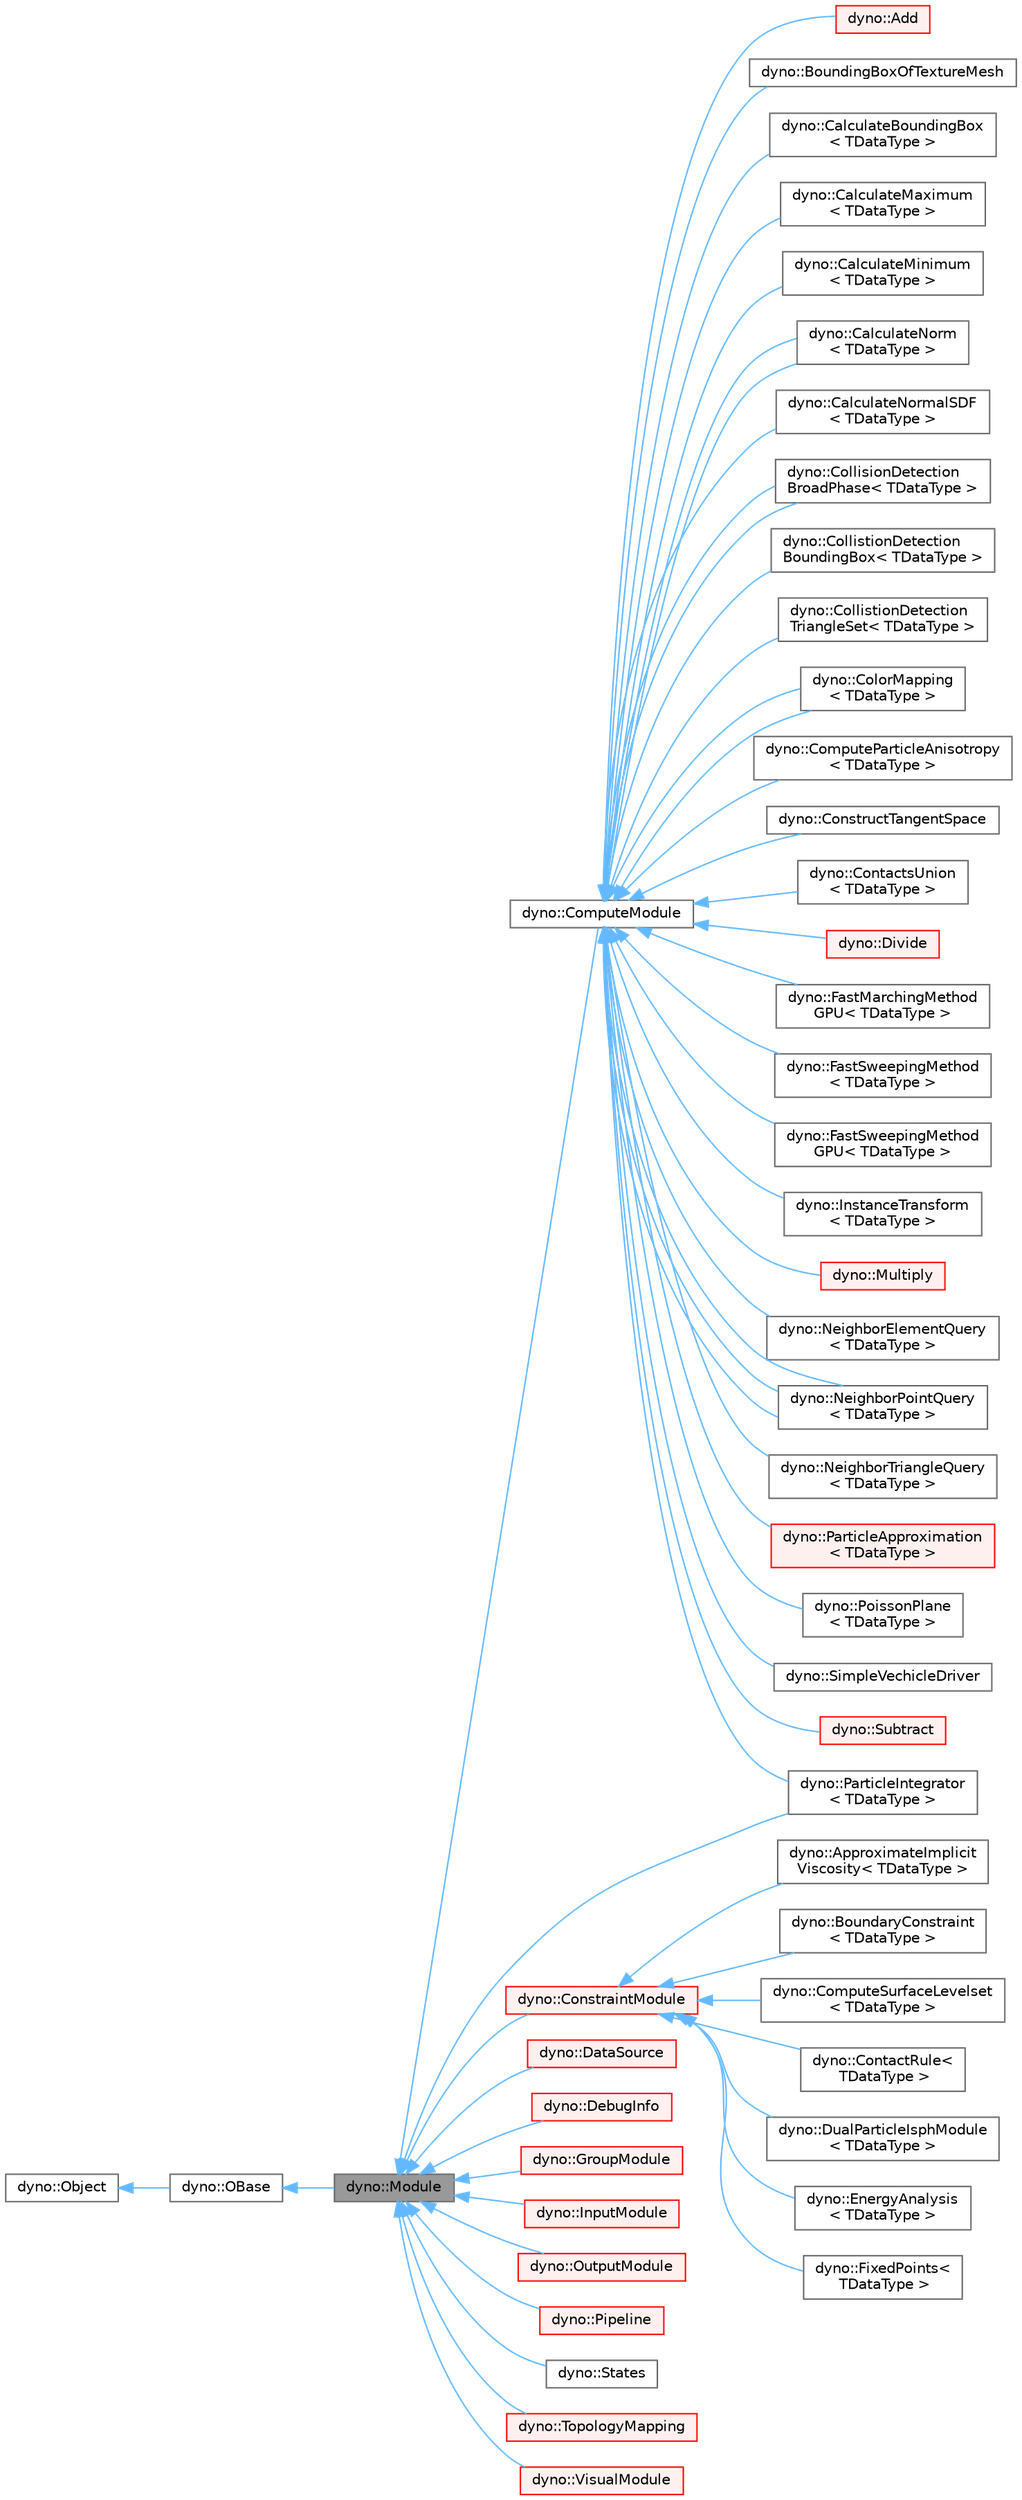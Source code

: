 digraph "dyno::Module"
{
 // LATEX_PDF_SIZE
  bgcolor="transparent";
  edge [fontname=Helvetica,fontsize=10,labelfontname=Helvetica,labelfontsize=10];
  node [fontname=Helvetica,fontsize=10,shape=box,height=0.2,width=0.4];
  rankdir="LR";
  Node1 [id="Node000001",label="dyno::Module",height=0.2,width=0.4,color="gray40", fillcolor="grey60", style="filled", fontcolor="black",tooltip=" "];
  Node2 -> Node1 [id="edge1_Node000001_Node000002",dir="back",color="steelblue1",style="solid",tooltip=" "];
  Node2 [id="Node000002",label="dyno::OBase",height=0.2,width=0.4,color="gray40", fillcolor="white", style="filled",URL="$classdyno_1_1_o_base.html",tooltip=" "];
  Node3 -> Node2 [id="edge2_Node000002_Node000003",dir="back",color="steelblue1",style="solid",tooltip=" "];
  Node3 [id="Node000003",label="dyno::Object",height=0.2,width=0.4,color="gray40", fillcolor="white", style="filled",URL="$classdyno_1_1_object.html",tooltip=" "];
  Node1 -> Node4 [id="edge3_Node000001_Node000004",dir="back",color="steelblue1",style="solid",tooltip=" "];
  Node4 [id="Node000004",label="dyno::ComputeModule",height=0.2,width=0.4,color="gray40", fillcolor="white", style="filled",URL="$classdyno_1_1_compute_module.html",tooltip=" "];
  Node4 -> Node5 [id="edge4_Node000004_Node000005",dir="back",color="steelblue1",style="solid",tooltip=" "];
  Node5 [id="Node000005",label="dyno::Add",height=0.2,width=0.4,color="red", fillcolor="#FFF0F0", style="filled",URL="$classdyno_1_1_add.html",tooltip=" "];
  Node4 -> Node7 [id="edge5_Node000004_Node000007",dir="back",color="steelblue1",style="solid",tooltip=" "];
  Node7 [id="Node000007",label="dyno::BoundingBoxOfTextureMesh",height=0.2,width=0.4,color="gray40", fillcolor="white", style="filled",URL="$classdyno_1_1_bounding_box_of_texture_mesh.html",tooltip="A class to facilitate showing the shape information."];
  Node4 -> Node8 [id="edge6_Node000004_Node000008",dir="back",color="steelblue1",style="solid",tooltip=" "];
  Node8 [id="Node000008",label="dyno::CalculateBoundingBox\l\< TDataType \>",height=0.2,width=0.4,color="gray40", fillcolor="white", style="filled",URL="$classdyno_1_1_calculate_bounding_box.html",tooltip="A class implementation to calculate bounding box."];
  Node4 -> Node9 [id="edge7_Node000004_Node000009",dir="back",color="steelblue1",style="solid",tooltip=" "];
  Node9 [id="Node000009",label="dyno::CalculateMaximum\l\< TDataType \>",height=0.2,width=0.4,color="gray40", fillcolor="white", style="filled",URL="$classdyno_1_1_calculate_maximum.html",tooltip=" "];
  Node4 -> Node10 [id="edge8_Node000004_Node000010",dir="back",color="steelblue1",style="solid",tooltip=" "];
  Node10 [id="Node000010",label="dyno::CalculateMinimum\l\< TDataType \>",height=0.2,width=0.4,color="gray40", fillcolor="white", style="filled",URL="$classdyno_1_1_calculate_minimum.html",tooltip=" "];
  Node4 -> Node11 [id="edge9_Node000004_Node000011",dir="back",color="steelblue1",style="solid",tooltip=" "];
  Node11 [id="Node000011",label="dyno::CalculateNorm\l\< TDataType \>",height=0.2,width=0.4,color="gray40", fillcolor="white", style="filled",URL="$classdyno_1_1_calculate_norm.html",tooltip=" "];
  Node4 -> Node11 [id="edge10_Node000004_Node000011",dir="back",color="steelblue1",style="solid",tooltip=" "];
  Node4 -> Node12 [id="edge11_Node000004_Node000012",dir="back",color="steelblue1",style="solid",tooltip=" "];
  Node12 [id="Node000012",label="dyno::CalculateNormalSDF\l\< TDataType \>",height=0.2,width=0.4,color="gray40", fillcolor="white", style="filled",URL="$classdyno_1_1_calculate_normal_s_d_f.html",tooltip=" "];
  Node4 -> Node13 [id="edge12_Node000004_Node000013",dir="back",color="steelblue1",style="solid",tooltip=" "];
  Node13 [id="Node000013",label="dyno::CollisionDetection\lBroadPhase\< TDataType \>",height=0.2,width=0.4,color="gray40", fillcolor="white", style="filled",URL="$classdyno_1_1_collision_detection_broad_phase.html",tooltip=" "];
  Node4 -> Node13 [id="edge13_Node000004_Node000013",dir="back",color="steelblue1",style="solid",tooltip=" "];
  Node4 -> Node14 [id="edge14_Node000004_Node000014",dir="back",color="steelblue1",style="solid",tooltip=" "];
  Node14 [id="Node000014",label="dyno::CollistionDetection\lBoundingBox\< TDataType \>",height=0.2,width=0.4,color="gray40", fillcolor="white", style="filled",URL="$classdyno_1_1_collistion_detection_bounding_box.html",tooltip=" "];
  Node4 -> Node15 [id="edge15_Node000004_Node000015",dir="back",color="steelblue1",style="solid",tooltip=" "];
  Node15 [id="Node000015",label="dyno::CollistionDetection\lTriangleSet\< TDataType \>",height=0.2,width=0.4,color="gray40", fillcolor="white", style="filled",URL="$classdyno_1_1_collistion_detection_triangle_set.html",tooltip=" "];
  Node4 -> Node16 [id="edge16_Node000004_Node000016",dir="back",color="steelblue1",style="solid",tooltip=" "];
  Node16 [id="Node000016",label="dyno::ColorMapping\l\< TDataType \>",height=0.2,width=0.4,color="gray40", fillcolor="white", style="filled",URL="$classdyno_1_1_color_mapping.html",tooltip=" "];
  Node4 -> Node16 [id="edge17_Node000004_Node000016",dir="back",color="steelblue1",style="solid",tooltip=" "];
  Node4 -> Node17 [id="edge18_Node000004_Node000017",dir="back",color="steelblue1",style="solid",tooltip=" "];
  Node17 [id="Node000017",label="dyno::ComputeParticleAnisotropy\l\< TDataType \>",height=0.2,width=0.4,color="gray40", fillcolor="white", style="filled",URL="$classdyno_1_1_compute_particle_anisotropy.html",tooltip=" "];
  Node4 -> Node18 [id="edge19_Node000004_Node000018",dir="back",color="steelblue1",style="solid",tooltip=" "];
  Node18 [id="Node000018",label="dyno::ConstructTangentSpace",height=0.2,width=0.4,color="gray40", fillcolor="white", style="filled",URL="$classdyno_1_1_construct_tangent_space.html",tooltip=" "];
  Node4 -> Node19 [id="edge20_Node000004_Node000019",dir="back",color="steelblue1",style="solid",tooltip=" "];
  Node19 [id="Node000019",label="dyno::ContactsUnion\l\< TDataType \>",height=0.2,width=0.4,color="gray40", fillcolor="white", style="filled",URL="$classdyno_1_1_contacts_union.html",tooltip=" "];
  Node4 -> Node20 [id="edge21_Node000004_Node000020",dir="back",color="steelblue1",style="solid",tooltip=" "];
  Node20 [id="Node000020",label="dyno::Divide",height=0.2,width=0.4,color="red", fillcolor="#FFF0F0", style="filled",URL="$classdyno_1_1_divide.html",tooltip=" "];
  Node4 -> Node22 [id="edge22_Node000004_Node000022",dir="back",color="steelblue1",style="solid",tooltip=" "];
  Node22 [id="Node000022",label="dyno::FastMarchingMethod\lGPU\< TDataType \>",height=0.2,width=0.4,color="gray40", fillcolor="white", style="filled",URL="$classdyno_1_1_fast_marching_method_g_p_u.html",tooltip="this class implements a GPU-based fast marching method to do boolean between two distance fields."];
  Node4 -> Node23 [id="edge23_Node000004_Node000023",dir="back",color="steelblue1",style="solid",tooltip=" "];
  Node23 [id="Node000023",label="dyno::FastSweepingMethod\l\< TDataType \>",height=0.2,width=0.4,color="gray40", fillcolor="white", style="filled",URL="$classdyno_1_1_fast_sweeping_method.html",tooltip="This is a CPU-based implementation of grid-based signed distance field (level set) generator for tria..."];
  Node4 -> Node24 [id="edge24_Node000004_Node000024",dir="back",color="steelblue1",style="solid",tooltip=" "];
  Node24 [id="Node000024",label="dyno::FastSweepingMethod\lGPU\< TDataType \>",height=0.2,width=0.4,color="gray40", fillcolor="white", style="filled",URL="$classdyno_1_1_fast_sweeping_method_g_p_u.html",tooltip="This is a GPU-based fast sweeping method to generate signed distance field from a mesh."];
  Node4 -> Node25 [id="edge25_Node000004_Node000025",dir="back",color="steelblue1",style="solid",tooltip=" "];
  Node25 [id="Node000025",label="dyno::InstanceTransform\l\< TDataType \>",height=0.2,width=0.4,color="gray40", fillcolor="white", style="filled",URL="$classdyno_1_1_instance_transform.html",tooltip=" "];
  Node4 -> Node26 [id="edge26_Node000004_Node000026",dir="back",color="steelblue1",style="solid",tooltip=" "];
  Node26 [id="Node000026",label="dyno::Multiply",height=0.2,width=0.4,color="red", fillcolor="#FFF0F0", style="filled",URL="$classdyno_1_1_multiply.html",tooltip=" "];
  Node4 -> Node28 [id="edge27_Node000004_Node000028",dir="back",color="steelblue1",style="solid",tooltip=" "];
  Node28 [id="Node000028",label="dyno::NeighborElementQuery\l\< TDataType \>",height=0.2,width=0.4,color="gray40", fillcolor="white", style="filled",URL="$classdyno_1_1_neighbor_element_query.html",tooltip="A class implementation to find neighboring elements for a given array of elements."];
  Node4 -> Node29 [id="edge28_Node000004_Node000029",dir="back",color="steelblue1",style="solid",tooltip=" "];
  Node29 [id="Node000029",label="dyno::NeighborPointQuery\l\< TDataType \>",height=0.2,width=0.4,color="gray40", fillcolor="white", style="filled",URL="$classdyno_1_1_neighbor_point_query.html",tooltip=" "];
  Node4 -> Node29 [id="edge29_Node000004_Node000029",dir="back",color="steelblue1",style="solid",tooltip=" "];
  Node4 -> Node29 [id="edge30_Node000004_Node000029",dir="back",color="steelblue1",style="solid",tooltip=" "];
  Node4 -> Node30 [id="edge31_Node000004_Node000030",dir="back",color="steelblue1",style="solid",tooltip=" "];
  Node30 [id="Node000030",label="dyno::NeighborTriangleQuery\l\< TDataType \>",height=0.2,width=0.4,color="gray40", fillcolor="white", style="filled",URL="$classdyno_1_1_neighbor_triangle_query.html",tooltip=" "];
  Node4 -> Node31 [id="edge32_Node000004_Node000031",dir="back",color="steelblue1",style="solid",tooltip=" "];
  Node31 [id="Node000031",label="dyno::ParticleApproximation\l\< TDataType \>",height=0.2,width=0.4,color="red", fillcolor="#FFF0F0", style="filled",URL="$classdyno_1_1_particle_approximation.html",tooltip=" "];
  Node4 -> Node42 [id="edge33_Node000004_Node000042",dir="back",color="steelblue1",style="solid",tooltip=" "];
  Node42 [id="Node000042",label="dyno::ParticleIntegrator\l\< TDataType \>",height=0.2,width=0.4,color="gray40", fillcolor="white", style="filled",URL="$classdyno_1_1_particle_integrator.html",tooltip=" "];
  Node4 -> Node43 [id="edge34_Node000004_Node000043",dir="back",color="steelblue1",style="solid",tooltip=" "];
  Node43 [id="Node000043",label="dyno::PoissonPlane\l\< TDataType \>",height=0.2,width=0.4,color="gray40", fillcolor="white", style="filled",URL="$classdyno_1_1_poisson_plane.html",tooltip=" "];
  Node4 -> Node44 [id="edge35_Node000004_Node000044",dir="back",color="steelblue1",style="solid",tooltip=" "];
  Node44 [id="Node000044",label="dyno::SimpleVechicleDriver",height=0.2,width=0.4,color="gray40", fillcolor="white", style="filled",URL="$classdyno_1_1_simple_vechicle_driver.html",tooltip=" "];
  Node4 -> Node45 [id="edge36_Node000004_Node000045",dir="back",color="steelblue1",style="solid",tooltip=" "];
  Node45 [id="Node000045",label="dyno::Subtract",height=0.2,width=0.4,color="red", fillcolor="#FFF0F0", style="filled",URL="$classdyno_1_1_subtract.html",tooltip=" "];
  Node1 -> Node47 [id="edge37_Node000001_Node000047",dir="back",color="steelblue1",style="solid",tooltip=" "];
  Node47 [id="Node000047",label="dyno::ConstraintModule",height=0.2,width=0.4,color="red", fillcolor="#FFF0F0", style="filled",URL="$classdyno_1_1_constraint_module.html",tooltip=" "];
  Node47 -> Node48 [id="edge38_Node000047_Node000048",dir="back",color="steelblue1",style="solid",tooltip=" "];
  Node48 [id="Node000048",label="dyno::ApproximateImplicit\lViscosity\< TDataType \>",height=0.2,width=0.4,color="gray40", fillcolor="white", style="filled",URL="$classdyno_1_1_approximate_implicit_viscosity.html",tooltip=" "];
  Node47 -> Node49 [id="edge39_Node000047_Node000049",dir="back",color="steelblue1",style="solid",tooltip=" "];
  Node49 [id="Node000049",label="dyno::BoundaryConstraint\l\< TDataType \>",height=0.2,width=0.4,color="gray40", fillcolor="white", style="filled",URL="$classdyno_1_1_boundary_constraint.html",tooltip=" "];
  Node47 -> Node50 [id="edge40_Node000047_Node000050",dir="back",color="steelblue1",style="solid",tooltip=" "];
  Node50 [id="Node000050",label="dyno::ComputeSurfaceLevelset\l\< TDataType \>",height=0.2,width=0.4,color="gray40", fillcolor="white", style="filled",URL="$classdyno_1_1_compute_surface_levelset.html",tooltip=" "];
  Node47 -> Node51 [id="edge41_Node000047_Node000051",dir="back",color="steelblue1",style="solid",tooltip=" "];
  Node51 [id="Node000051",label="dyno::ContactRule\<\l TDataType \>",height=0.2,width=0.4,color="gray40", fillcolor="white", style="filled",URL="$classdyno_1_1_contact_rule.html",tooltip=" "];
  Node47 -> Node52 [id="edge42_Node000047_Node000052",dir="back",color="steelblue1",style="solid",tooltip=" "];
  Node52 [id="Node000052",label="dyno::DualParticleIsphModule\l\< TDataType \>",height=0.2,width=0.4,color="gray40", fillcolor="white", style="filled",URL="$classdyno_1_1_dual_particle_isph_module.html",tooltip=" "];
  Node47 -> Node53 [id="edge43_Node000047_Node000053",dir="back",color="steelblue1",style="solid",tooltip=" "];
  Node53 [id="Node000053",label="dyno::EnergyAnalysis\l\< TDataType \>",height=0.2,width=0.4,color="gray40", fillcolor="white", style="filled",URL="$classdyno_1_1_energy_analysis.html",tooltip=" "];
  Node47 -> Node54 [id="edge44_Node000047_Node000054",dir="back",color="steelblue1",style="solid",tooltip=" "];
  Node54 [id="Node000054",label="dyno::FixedPoints\<\l TDataType \>",height=0.2,width=0.4,color="gray40", fillcolor="white", style="filled",URL="$classdyno_1_1_fixed_points.html",tooltip=" "];
  Node1 -> Node78 [id="edge45_Node000001_Node000078",dir="back",color="steelblue1",style="solid",tooltip=" "];
  Node78 [id="Node000078",label="dyno::DataSource",height=0.2,width=0.4,color="red", fillcolor="#FFF0F0", style="filled",URL="$classdyno_1_1_data_source.html",tooltip=" "];
  Node1 -> Node81 [id="edge46_Node000001_Node000081",dir="back",color="steelblue1",style="solid",tooltip=" "];
  Node81 [id="Node000081",label="dyno::DebugInfo",height=0.2,width=0.4,color="red", fillcolor="#FFF0F0", style="filled",URL="$classdyno_1_1_debug_info.html",tooltip=" "];
  Node1 -> Node86 [id="edge47_Node000001_Node000086",dir="back",color="steelblue1",style="solid",tooltip=" "];
  Node86 [id="Node000086",label="dyno::GroupModule",height=0.2,width=0.4,color="red", fillcolor="#FFF0F0", style="filled",URL="$classdyno_1_1_group_module.html",tooltip=" "];
  Node1 -> Node93 [id="edge48_Node000001_Node000093",dir="back",color="steelblue1",style="solid",tooltip=" "];
  Node93 [id="Node000093",label="dyno::InputModule",height=0.2,width=0.4,color="red", fillcolor="#FFF0F0", style="filled",URL="$classdyno_1_1_input_module.html",tooltip=" "];
  Node1 -> Node104 [id="edge49_Node000001_Node000104",dir="back",color="steelblue1",style="solid",tooltip=" "];
  Node104 [id="Node000104",label="dyno::OutputModule",height=0.2,width=0.4,color="red", fillcolor="#FFF0F0", style="filled",URL="$classdyno_1_1_output_module.html",tooltip=" "];
  Node1 -> Node42 [id="edge50_Node000001_Node000042",dir="back",color="steelblue1",style="solid",tooltip=" "];
  Node1 -> Node110 [id="edge51_Node000001_Node000110",dir="back",color="steelblue1",style="solid",tooltip=" "];
  Node110 [id="Node000110",label="dyno::Pipeline",height=0.2,width=0.4,color="red", fillcolor="#FFF0F0", style="filled",URL="$classdyno_1_1_pipeline.html",tooltip=" "];
  Node1 -> Node113 [id="edge52_Node000001_Node000113",dir="back",color="steelblue1",style="solid",tooltip=" "];
  Node113 [id="Node000113",label="dyno::States",height=0.2,width=0.4,color="gray40", fillcolor="white", style="filled",URL="$classdyno_1_1_states.html",tooltip=" "];
  Node1 -> Node114 [id="edge53_Node000001_Node000114",dir="back",color="steelblue1",style="solid",tooltip=" "];
  Node114 [id="Node000114",label="dyno::TopologyMapping",height=0.2,width=0.4,color="red", fillcolor="#FFF0F0", style="filled",URL="$classdyno_1_1_topology_mapping.html",tooltip=" "];
  Node1 -> Node134 [id="edge54_Node000001_Node000134",dir="back",color="steelblue1",style="solid",tooltip=" "];
  Node134 [id="Node000134",label="dyno::VisualModule",height=0.2,width=0.4,color="red", fillcolor="#FFF0F0", style="filled",URL="$classdyno_1_1_visual_module.html",tooltip=" "];
}
